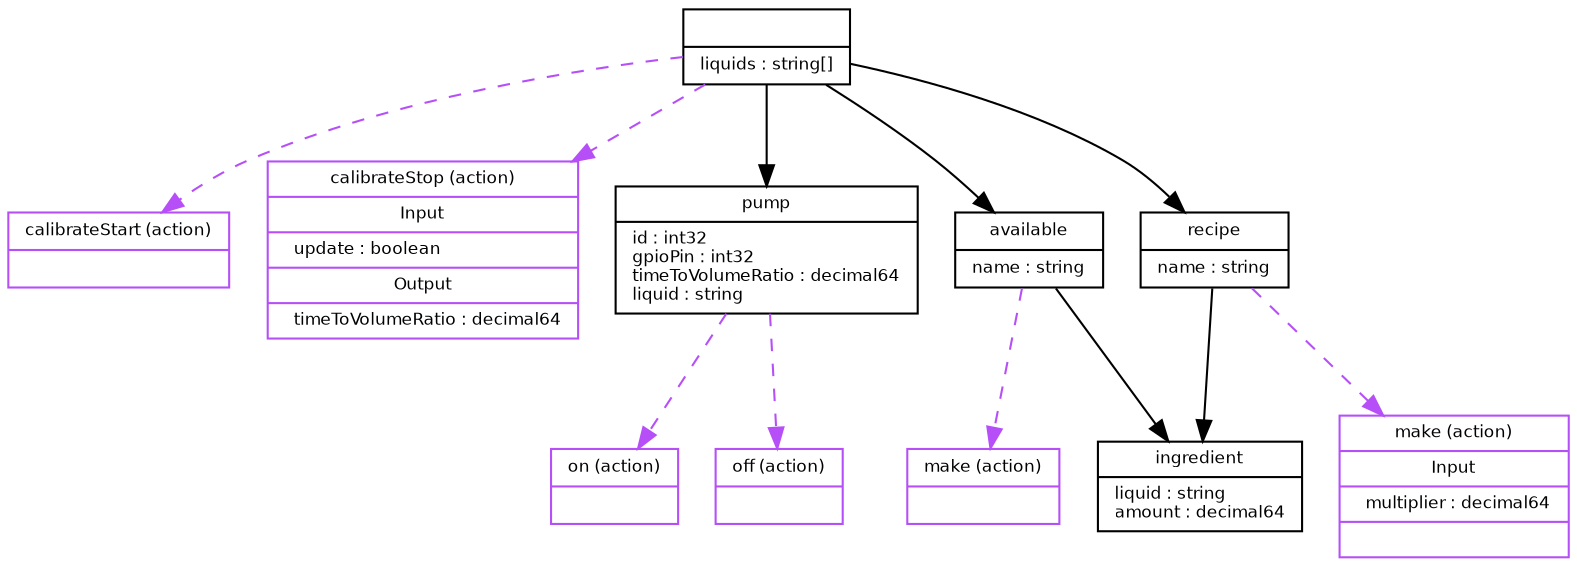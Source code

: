 digraph G {
        fontname = "Bitstream Vera Sans"
        fontsize = 8

        node [
                fontname = "Bitstream Vera Sans"
                fontsize = 8
                shape = "record"
        ]

        edge [
                fontname = "Bitstream Vera Sans"
                fontsize = 8
        ]


       _bartend [
         label = "{|liquids : string[]\l}"
       ]



       _bartend_calibrateStart [
         label = "{calibrateStart (action)|}"
         color = "#b64ff7"
       ]
       _bartend -> _bartend_calibrateStart [
         style = "dashed"
         color = "#b64ff7"
       ]

       _bartend_calibrateStop [
         label = "{calibrateStop (action)|Input|&#32;&#32;update : boolean\l|Output|&#32;&#32;timeToVolumeRatio : decimal64\l}"
         color = "#b64ff7"
       ]
       _bartend -> _bartend_calibrateStop [
         style = "dashed"
         color = "#b64ff7"
       ]





       _pump [
         label = "{pump|id : int32\lgpioPin : int32\ltimeToVolumeRatio : decimal64\lliquid : string\l}"
       ]



       _pump_on [
         label = "{on (action)|}"
         color = "#b64ff7"
       ]
       _pump -> _pump_on [
         style = "dashed"
         color = "#b64ff7"
       ]

       _pump_off [
         label = "{off (action)|}"
         color = "#b64ff7"
       ]
       _pump -> _pump_off [
         style = "dashed"
         color = "#b64ff7"
       ]





       _available [
         label = "{available|name : string\l}"
       ]



       _available_make [
         label = "{make (action)|}"
         color = "#b64ff7"
       ]
       _available -> _available_make [
         style = "dashed"
         color = "#b64ff7"
       ]





       _available_name__ingredient [
         label = "{ingredient|liquid : string\lamount : decimal64\l}"
       ]







       _recipe [
         label = "{recipe|name : string\l}"
       ]



       _recipe_make [
         label = "{make (action)|Input|&#32;&#32;multiplier : decimal64\l|}"
         color = "#b64ff7"
       ]
       _recipe -> _recipe_make [
         style = "dashed"
         color = "#b64ff7"
       ]








  
    _bartend -> _pump
    
    _bartend -> _available
    _bartend -> _recipe

  
    
    
    
    

  
    
    _available -> _available_name__ingredient

  
    
    

  
    
    _recipe -> _available_name__ingredient


}
